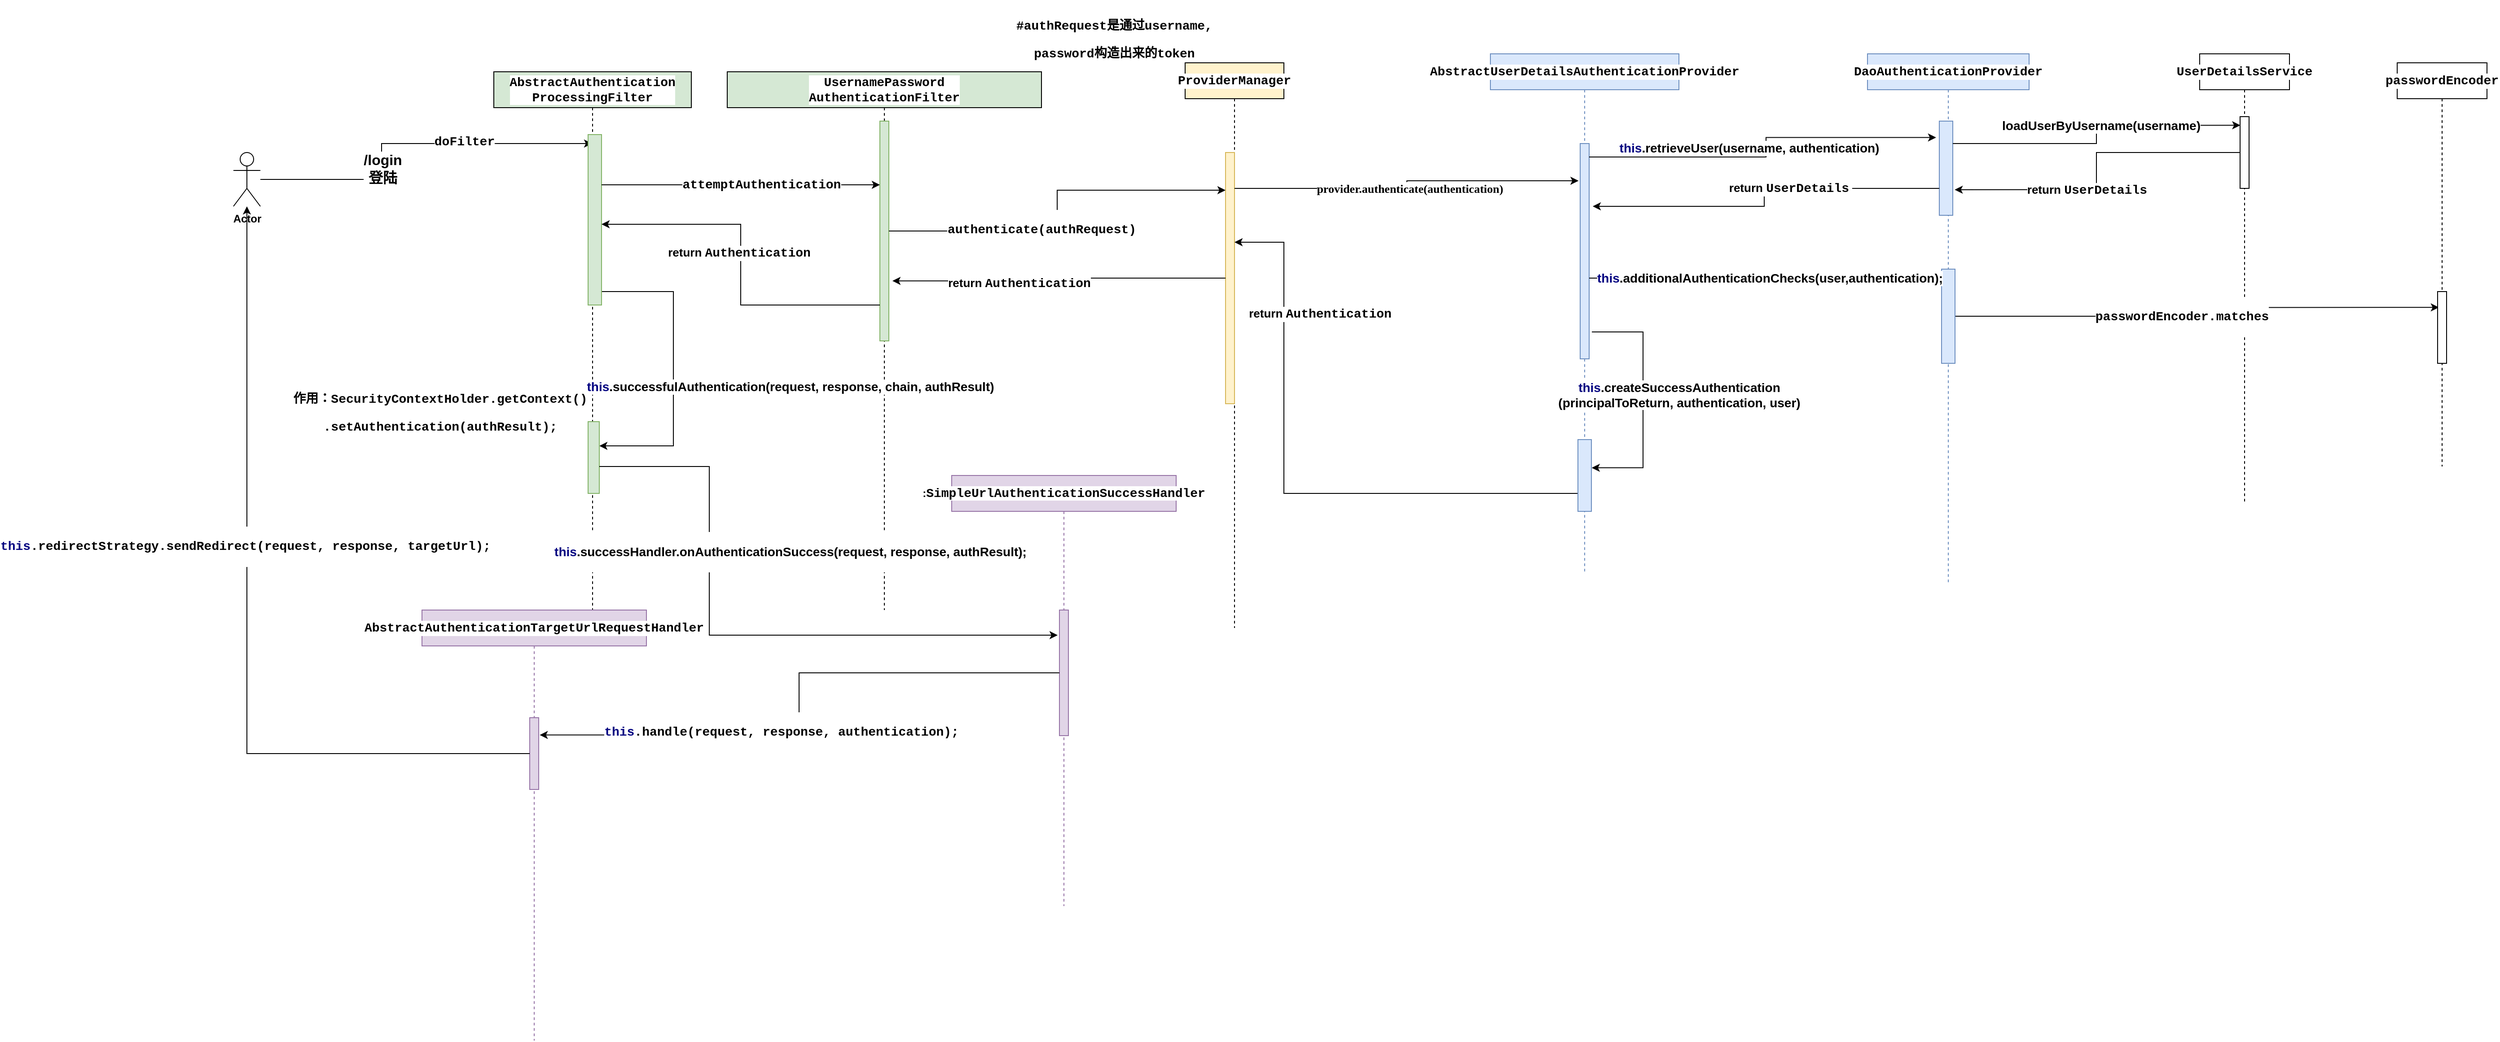 <mxfile version="13.4.4" type="github">
  <diagram id="7Lpw1YlAb3dBw3zPXyh0" name="第 1 页">
    <mxGraphModel dx="3231" dy="1089" grid="1" gridSize="10" guides="1" tooltips="1" connect="1" arrows="1" fold="1" page="1" pageScale="1" pageWidth="1200" pageHeight="3000" math="0" shadow="0">
      <root>
        <mxCell id="0" />
        <mxCell id="1" parent="0" />
        <mxCell id="OS2gDUffejOHj6z3nu3k-1" style="edgeStyle=orthogonalEdgeStyle;rounded=0;orthogonalLoop=1;jettySize=auto;html=1;fontStyle=1" parent="1" source="OS2gDUffejOHj6z3nu3k-4" target="OS2gDUffejOHj6z3nu3k-7" edge="1">
          <mxGeometry relative="1" as="geometry">
            <Array as="points">
              <mxPoint x="225" y="200" />
              <mxPoint x="225" y="160" />
            </Array>
          </mxGeometry>
        </mxCell>
        <mxCell id="OS2gDUffejOHj6z3nu3k-2" value="&lt;font style=&quot;font-size: 16px&quot;&gt;/login&lt;br&gt;登陆&lt;/font&gt;" style="edgeLabel;html=1;align=center;verticalAlign=middle;resizable=0;points=[];fontStyle=1" parent="OS2gDUffejOHj6z3nu3k-1" vertex="1" connectable="0">
          <mxGeometry x="-0.204" y="-1" relative="1" as="geometry">
            <mxPoint y="16" as="offset" />
          </mxGeometry>
        </mxCell>
        <mxCell id="OS2gDUffejOHj6z3nu3k-3" value="&lt;pre style=&quot;font-family: &amp;quot;courier new&amp;quot; ; font-size: 10.5pt&quot;&gt;doFilter&lt;/pre&gt;" style="edgeLabel;html=1;align=center;verticalAlign=middle;resizable=0;points=[];fontStyle=1" parent="OS2gDUffejOHj6z3nu3k-1" vertex="1" connectable="0">
          <mxGeometry x="0.304" y="2" relative="1" as="geometry">
            <mxPoint as="offset" />
          </mxGeometry>
        </mxCell>
        <mxCell id="OS2gDUffejOHj6z3nu3k-4" value="Actor" style="shape=umlActor;verticalLabelPosition=bottom;verticalAlign=top;html=1;fontStyle=1" parent="1" vertex="1">
          <mxGeometry x="60" y="170" width="30" height="60" as="geometry" />
        </mxCell>
        <mxCell id="OS2gDUffejOHj6z3nu3k-5" value="&lt;p style=&quot;background-color: rgb(255 , 255 , 255) ; font-family: &amp;quot;courier new&amp;quot; ; font-size: 10.5pt ; line-height: 120%&quot;&gt;UsernamePassword&lt;br&gt;AuthenticationFilter&lt;/p&gt;" style="shape=umlLifeline;perimeter=lifelinePerimeter;whiteSpace=wrap;html=1;container=1;collapsible=0;recursiveResize=0;outlineConnect=0;align=center;fillColor=#d5e8d4;fontStyle=1" parent="1" vertex="1">
          <mxGeometry x="610" y="80" width="350" height="600" as="geometry" />
        </mxCell>
        <mxCell id="OS2gDUffejOHj6z3nu3k-6" value="" style="html=1;points=[];perimeter=orthogonalPerimeter;fontStyle=1;fillColor=#d5e8d4;strokeColor=#82b366;" parent="OS2gDUffejOHj6z3nu3k-5" vertex="1">
          <mxGeometry x="170" y="55" width="10" height="245" as="geometry" />
        </mxCell>
        <mxCell id="OS2gDUffejOHj6z3nu3k-7" value="&lt;p style=&quot;background-color: rgb(255 , 255 , 255) ; font-family: &amp;quot;courier new&amp;quot; ; font-size: 10.5pt&quot;&gt;AbstractAuthentication&lt;br&gt;ProcessingFilter&lt;/p&gt;" style="shape=umlLifeline;perimeter=lifelinePerimeter;whiteSpace=wrap;html=1;container=1;collapsible=0;recursiveResize=0;outlineConnect=0;fontStyle=1;fillColor=#d5e8d4;" parent="1" vertex="1">
          <mxGeometry x="350" y="80" width="220" height="600" as="geometry" />
        </mxCell>
        <mxCell id="oUXZHV2tn5eLnFRcVEzb-9" style="edgeStyle=orthogonalEdgeStyle;rounded=0;orthogonalLoop=1;jettySize=auto;html=1;entryX=1;entryY=0.338;entryDx=0;entryDy=0;entryPerimeter=0;fontStyle=1" parent="OS2gDUffejOHj6z3nu3k-7" source="OS2gDUffejOHj6z3nu3k-8" target="oUXZHV2tn5eLnFRcVEzb-7" edge="1">
          <mxGeometry relative="1" as="geometry">
            <Array as="points">
              <mxPoint x="200" y="245" />
              <mxPoint x="200" y="417" />
            </Array>
          </mxGeometry>
        </mxCell>
        <mxCell id="oUXZHV2tn5eLnFRcVEzb-10" value="&lt;div style=&quot;font-size: 10.5pt&quot;&gt;&lt;div style=&quot;font-size: 10.5pt&quot;&gt;&lt;font&gt;&lt;span style=&quot;color: rgb(0, 0, 128);&quot;&gt;this&lt;/span&gt;.successfulAuthentication(request, response, chain, authResult)&lt;/font&gt;&lt;/div&gt;&lt;/div&gt;" style="edgeLabel;html=1;align=center;verticalAlign=middle;resizable=0;points=[];fontFamily=Helvetica;fontStyle=1" parent="oUXZHV2tn5eLnFRcVEzb-9" vertex="1" connectable="0">
          <mxGeometry x="0.113" y="3" relative="1" as="geometry">
            <mxPoint x="127" as="offset" />
          </mxGeometry>
        </mxCell>
        <mxCell id="OS2gDUffejOHj6z3nu3k-8" value="" style="html=1;points=[];perimeter=orthogonalPerimeter;fontStyle=1;fillColor=#d5e8d4;strokeColor=#82b366;" parent="OS2gDUffejOHj6z3nu3k-7" vertex="1">
          <mxGeometry x="105" y="70" width="15" height="190" as="geometry" />
        </mxCell>
        <mxCell id="oUXZHV2tn5eLnFRcVEzb-7" value="" style="html=1;points=[];perimeter=orthogonalPerimeter;fontStyle=1;fillColor=#d5e8d4;strokeColor=#82b366;" parent="OS2gDUffejOHj6z3nu3k-7" vertex="1">
          <mxGeometry x="105" y="390" width="12.5" height="80" as="geometry" />
        </mxCell>
        <mxCell id="OS2gDUffejOHj6z3nu3k-9" style="edgeStyle=orthogonalEdgeStyle;rounded=0;orthogonalLoop=1;jettySize=auto;html=1;fontStyle=1" parent="1" source="OS2gDUffejOHj6z3nu3k-8" edge="1">
          <mxGeometry relative="1" as="geometry">
            <mxPoint x="780" y="206" as="targetPoint" />
            <Array as="points">
              <mxPoint x="600" y="206" />
              <mxPoint x="600" y="206" />
            </Array>
          </mxGeometry>
        </mxCell>
        <mxCell id="OS2gDUffejOHj6z3nu3k-10" value="&lt;pre style=&quot;font-family: &amp;quot;courier new&amp;quot; ; font-size: 10.5pt&quot;&gt;attemptAuthentication&lt;/pre&gt;" style="edgeLabel;html=1;align=center;verticalAlign=middle;resizable=0;points=[];fontStyle=1" parent="OS2gDUffejOHj6z3nu3k-9" vertex="1" connectable="0">
          <mxGeometry x="0.144" relative="1" as="geometry">
            <mxPoint as="offset" />
          </mxGeometry>
        </mxCell>
        <mxCell id="OS2gDUffejOHj6z3nu3k-11" value="&lt;pre style=&quot;background-color: rgb(255 , 255 , 255) ; font-family: &amp;quot;courier new&amp;quot; ; font-size: 10.5pt&quot;&gt;ProviderManager&lt;/pre&gt;" style="shape=umlLifeline;perimeter=lifelinePerimeter;whiteSpace=wrap;html=1;container=1;collapsible=0;recursiveResize=0;outlineConnect=0;fillColor=#fff2cc;fontStyle=1" parent="1" vertex="1">
          <mxGeometry x="1120" y="70" width="110" height="630" as="geometry" />
        </mxCell>
        <mxCell id="OS2gDUffejOHj6z3nu3k-12" value="" style="html=1;points=[];perimeter=orthogonalPerimeter;fontStyle=1;fillColor=#fff2cc;strokeColor=#d6b656;" parent="OS2gDUffejOHj6z3nu3k-11" vertex="1">
          <mxGeometry x="45" y="100" width="10" height="280" as="geometry" />
        </mxCell>
        <mxCell id="OS2gDUffejOHj6z3nu3k-13" style="edgeStyle=orthogonalEdgeStyle;rounded=0;orthogonalLoop=1;jettySize=auto;html=1;entryX=0;entryY=0.15;entryDx=0;entryDy=0;entryPerimeter=0;fontStyle=1" parent="1" source="OS2gDUffejOHj6z3nu3k-6" target="OS2gDUffejOHj6z3nu3k-12" edge="1">
          <mxGeometry relative="1" as="geometry" />
        </mxCell>
        <mxCell id="OS2gDUffejOHj6z3nu3k-14" value="&lt;pre style=&quot;font-family: &amp;quot;courier new&amp;quot; ; font-size: 10.5pt&quot;&gt;authenticate(authRequest)&lt;/pre&gt;" style="edgeLabel;html=1;align=center;verticalAlign=middle;resizable=0;points=[];fontStyle=1" parent="OS2gDUffejOHj6z3nu3k-13" vertex="1" connectable="0">
          <mxGeometry x="-0.195" y="2" relative="1" as="geometry">
            <mxPoint as="offset" />
          </mxGeometry>
        </mxCell>
        <mxCell id="OS2gDUffejOHj6z3nu3k-15" value="&lt;pre style=&quot;background-color: rgb(255 , 255 , 255) ; font-family: &amp;quot;courier new&amp;quot; ; font-size: 10.5pt&quot;&gt;&lt;pre style=&quot;font-family: &amp;quot;courier new&amp;quot; ; font-size: 10.5pt&quot;&gt;AbstractUserDetailsAuthenticationProvider&lt;/pre&gt;&lt;/pre&gt;" style="shape=umlLifeline;perimeter=lifelinePerimeter;whiteSpace=wrap;html=1;container=1;collapsible=0;recursiveResize=0;outlineConnect=0;fillColor=#dae8fc;strokeColor=#6c8ebf;fontStyle=1" parent="1" vertex="1">
          <mxGeometry x="1460" y="60" width="210" height="580" as="geometry" />
        </mxCell>
        <mxCell id="OS2gDUffejOHj6z3nu3k-16" value="" style="html=1;points=[];perimeter=orthogonalPerimeter;fontStyle=1;fillColor=#dae8fc;strokeColor=#6c8ebf;" parent="OS2gDUffejOHj6z3nu3k-15" vertex="1">
          <mxGeometry x="100" y="100" width="10" height="240" as="geometry" />
        </mxCell>
        <mxCell id="OS2gDUffejOHj6z3nu3k-17" value="&lt;pre style=&quot;color: rgb(0, 0, 0); font-style: normal; letter-spacing: normal; text-align: center; text-indent: 0px; text-transform: none; word-spacing: 0px; font-family: &amp;quot;courier new&amp;quot;; font-size: 10.5pt;&quot;&gt;#authRequest是通过username,&lt;/pre&gt;&lt;pre style=&quot;color: rgb(0, 0, 0); font-style: normal; letter-spacing: normal; text-align: center; text-indent: 0px; text-transform: none; word-spacing: 0px; font-family: &amp;quot;courier new&amp;quot;; font-size: 10.5pt;&quot;&gt;password构造出来的token&lt;/pre&gt;" style="text;whiteSpace=wrap;html=1;fontStyle=1" parent="1" vertex="1">
          <mxGeometry x="930" width="420" height="60" as="geometry" />
        </mxCell>
        <mxCell id="OS2gDUffejOHj6z3nu3k-18" style="edgeStyle=orthogonalEdgeStyle;rounded=0;orthogonalLoop=1;jettySize=auto;html=1;entryX=-0.182;entryY=0.173;entryDx=0;entryDy=0;entryPerimeter=0;fontStyle=1" parent="1" source="OS2gDUffejOHj6z3nu3k-12" target="OS2gDUffejOHj6z3nu3k-16" edge="1">
          <mxGeometry relative="1" as="geometry">
            <Array as="points">
              <mxPoint x="1367" y="210" />
              <mxPoint x="1367" y="201" />
            </Array>
          </mxGeometry>
        </mxCell>
        <mxCell id="OS2gDUffejOHj6z3nu3k-19" value="&lt;div style=&quot;font-size: 13px&quot;&gt;&lt;br&gt;&lt;/div&gt;" style="edgeLabel;html=1;align=center;verticalAlign=middle;resizable=0;points=[];fontSize=13;fontFamily=Verdana;fontStyle=1" parent="OS2gDUffejOHj6z3nu3k-18" vertex="1" connectable="0">
          <mxGeometry x="-0.131" y="8" relative="1" as="geometry">
            <mxPoint x="30.53" y="-16.06" as="offset" />
          </mxGeometry>
        </mxCell>
        <mxCell id="OS2gDUffejOHj6z3nu3k-20" value="&lt;span style=&quot;font-family: &amp;quot;verdana&amp;quot;&quot;&gt;provider.authenticate(authentication)&lt;/span&gt;" style="edgeLabel;html=1;align=center;verticalAlign=middle;resizable=0;points=[];fontSize=13;fontFamily=Helvetica;fontStyle=1" parent="OS2gDUffejOHj6z3nu3k-18" vertex="1" connectable="0">
          <mxGeometry x="-0.206" y="-4" relative="1" as="geometry">
            <mxPoint x="39.71" y="-4.06" as="offset" />
          </mxGeometry>
        </mxCell>
        <mxCell id="OS2gDUffejOHj6z3nu3k-21" value="&lt;pre style=&quot;background-color: rgb(255 , 255 , 255) ; font-family: &amp;quot;courier new&amp;quot; ; font-size: 10.5pt&quot;&gt;DaoAuthenticationProvider&lt;/pre&gt;" style="shape=umlLifeline;perimeter=lifelinePerimeter;whiteSpace=wrap;html=1;container=1;collapsible=0;recursiveResize=0;outlineConnect=0;fontFamily=Verdana;fontSize=13;fillColor=#dae8fc;strokeColor=#6c8ebf;fontStyle=1" parent="1" vertex="1">
          <mxGeometry x="1880" y="60" width="180" height="590" as="geometry" />
        </mxCell>
        <mxCell id="OS2gDUffejOHj6z3nu3k-22" value="" style="html=1;points=[];perimeter=orthogonalPerimeter;fontFamily=Verdana;fontSize=13;fontStyle=1;fillColor=#dae8fc;strokeColor=#6c8ebf;" parent="OS2gDUffejOHj6z3nu3k-21" vertex="1">
          <mxGeometry x="80" y="75" width="15" height="105" as="geometry" />
        </mxCell>
        <mxCell id="OS2gDUffejOHj6z3nu3k-23" value="&lt;pre style=&quot;background-color: rgb(255 , 255 , 255) ; font-family: &amp;quot;courier new&amp;quot; ; font-size: 10.5pt&quot;&gt;UserDetailsService&lt;/pre&gt;" style="shape=umlLifeline;perimeter=lifelinePerimeter;whiteSpace=wrap;html=1;container=1;collapsible=0;recursiveResize=0;outlineConnect=0;fontFamily=Helvetica;fontSize=13;fontStyle=1" parent="1" vertex="1">
          <mxGeometry x="2250" y="60" width="100" height="500" as="geometry" />
        </mxCell>
        <mxCell id="OS2gDUffejOHj6z3nu3k-24" value="" style="html=1;points=[];perimeter=orthogonalPerimeter;fontFamily=Helvetica;fontSize=13;fontStyle=1" parent="OS2gDUffejOHj6z3nu3k-23" vertex="1">
          <mxGeometry x="45" y="70" width="10" height="80" as="geometry" />
        </mxCell>
        <mxCell id="OS2gDUffejOHj6z3nu3k-25" style="edgeStyle=orthogonalEdgeStyle;rounded=0;orthogonalLoop=1;jettySize=auto;html=1;entryX=-0.239;entryY=0.174;entryDx=0;entryDy=0;entryPerimeter=0;fontFamily=Helvetica;fontSize=13;fontStyle=1" parent="1" source="OS2gDUffejOHj6z3nu3k-16" target="OS2gDUffejOHj6z3nu3k-22" edge="1">
          <mxGeometry relative="1" as="geometry">
            <Array as="points">
              <mxPoint x="1767" y="175" />
              <mxPoint x="1767" y="153" />
            </Array>
          </mxGeometry>
        </mxCell>
        <mxCell id="OS2gDUffejOHj6z3nu3k-26" value="&lt;span style=&quot;font-size: 14px; color: rgb(0, 0, 128);&quot;&gt;this&lt;/span&gt;&lt;span style=&quot;font-size: 14px&quot;&gt;.retrieveUser(username, authentication)&lt;/span&gt;" style="edgeLabel;html=1;align=center;verticalAlign=middle;resizable=0;points=[];fontSize=13;fontFamily=Helvetica;fontStyle=1" parent="OS2gDUffejOHj6z3nu3k-25" vertex="1" connectable="0">
          <mxGeometry x="-0.132" y="10" relative="1" as="geometry">
            <mxPoint x="1" as="offset" />
          </mxGeometry>
        </mxCell>
        <mxCell id="OS2gDUffejOHj6z3nu3k-27" style="edgeStyle=orthogonalEdgeStyle;rounded=0;orthogonalLoop=1;jettySize=auto;html=1;entryX=0.024;entryY=0.121;entryDx=0;entryDy=0;entryPerimeter=0;fontFamily=Helvetica;fontSize=13;fontStyle=1" parent="1" source="OS2gDUffejOHj6z3nu3k-22" target="OS2gDUffejOHj6z3nu3k-24" edge="1">
          <mxGeometry relative="1" as="geometry">
            <Array as="points">
              <mxPoint x="2135" y="160" />
              <mxPoint x="2135" y="140" />
            </Array>
          </mxGeometry>
        </mxCell>
        <mxCell id="OS2gDUffejOHj6z3nu3k-28" value="&lt;div style=&quot;font-size: 10.5pt;&quot;&gt;loadUserByUsername(username)&lt;/div&gt;" style="edgeLabel;html=1;align=center;verticalAlign=middle;resizable=0;points=[];fontSize=13;fontFamily=Helvetica;fontStyle=1" parent="OS2gDUffejOHj6z3nu3k-27" vertex="1" connectable="0">
          <mxGeometry x="0.088" y="3" relative="1" as="geometry">
            <mxPoint y="2.94" as="offset" />
          </mxGeometry>
        </mxCell>
        <mxCell id="OS2gDUffejOHj6z3nu3k-29" style="edgeStyle=orthogonalEdgeStyle;rounded=0;orthogonalLoop=1;jettySize=auto;html=1;entryX=1.141;entryY=0.728;entryDx=0;entryDy=0;entryPerimeter=0;fontFamily=Helvetica;fontSize=13;fontStyle=1" parent="1" source="OS2gDUffejOHj6z3nu3k-24" target="OS2gDUffejOHj6z3nu3k-22" edge="1">
          <mxGeometry relative="1" as="geometry" />
        </mxCell>
        <mxCell id="OS2gDUffejOHj6z3nu3k-30" value="return&amp;nbsp;&lt;span style=&quot;font-family: &amp;quot;courier new&amp;quot; ; font-size: 10.5pt&quot;&gt;UserDetails&lt;/span&gt;&amp;nbsp;" style="edgeLabel;html=1;align=center;verticalAlign=middle;resizable=0;points=[];fontSize=13;fontFamily=Helvetica;fontStyle=1" parent="OS2gDUffejOHj6z3nu3k-29" vertex="1" connectable="0">
          <mxGeometry x="0.167" relative="1" as="geometry">
            <mxPoint x="-1" as="offset" />
          </mxGeometry>
        </mxCell>
        <mxCell id="OS2gDUffejOHj6z3nu3k-31" style="edgeStyle=orthogonalEdgeStyle;rounded=0;orthogonalLoop=1;jettySize=auto;html=1;fontFamily=Helvetica;fontSize=13;fontStyle=1" parent="1" source="OS2gDUffejOHj6z3nu3k-22" edge="1">
          <mxGeometry relative="1" as="geometry">
            <mxPoint x="1574" y="230" as="targetPoint" />
            <Array as="points">
              <mxPoint x="1765" y="210" />
              <mxPoint x="1765" y="230" />
            </Array>
          </mxGeometry>
        </mxCell>
        <mxCell id="OS2gDUffejOHj6z3nu3k-32" value="return&amp;nbsp;&lt;span style=&quot;font-family: &amp;quot;courier new&amp;quot; ; font-size: 10.5pt&quot;&gt;UserDetails&lt;/span&gt;&amp;nbsp;" style="edgeLabel;html=1;align=center;verticalAlign=middle;resizable=0;points=[];fontSize=13;fontFamily=Helvetica;fontStyle=1" parent="OS2gDUffejOHj6z3nu3k-31" vertex="1" connectable="0">
          <mxGeometry x="-0.183" relative="1" as="geometry">
            <mxPoint as="offset" />
          </mxGeometry>
        </mxCell>
        <mxCell id="OS2gDUffejOHj6z3nu3k-33" style="edgeStyle=orthogonalEdgeStyle;rounded=0;orthogonalLoop=1;jettySize=auto;html=1;entryX=0.141;entryY=0.221;entryDx=0;entryDy=0;entryPerimeter=0;fontFamily=Helvetica;fontSize=13;fontStyle=1" parent="1" source="OS2gDUffejOHj6z3nu3k-36" target="OS2gDUffejOHj6z3nu3k-40" edge="1">
          <mxGeometry relative="1" as="geometry" />
        </mxCell>
        <mxCell id="OS2gDUffejOHj6z3nu3k-34" value="&lt;pre style=&quot;font-family: &amp;quot;courier new&amp;quot; ; font-size: 10.5pt&quot;&gt;passwordEncoder.matches&lt;/pre&gt;" style="edgeLabel;html=1;align=center;verticalAlign=middle;resizable=0;points=[];fontSize=13;fontFamily=Helvetica;fontStyle=1" parent="OS2gDUffejOHj6z3nu3k-33" vertex="1" connectable="0">
          <mxGeometry x="-0.224" y="2" relative="1" as="geometry">
            <mxPoint x="39.56" y="1.97" as="offset" />
          </mxGeometry>
        </mxCell>
        <mxCell id="OS2gDUffejOHj6z3nu3k-36" value="" style="html=1;points=[];perimeter=orthogonalPerimeter;fontFamily=Verdana;fontSize=13;fontStyle=1;fillColor=#dae8fc;strokeColor=#6c8ebf;" parent="1" vertex="1">
          <mxGeometry x="1962.5" y="300" width="15" height="105" as="geometry" />
        </mxCell>
        <mxCell id="OS2gDUffejOHj6z3nu3k-37" style="edgeStyle=orthogonalEdgeStyle;rounded=0;orthogonalLoop=1;jettySize=auto;html=1;fontFamily=Helvetica;fontSize=13;fontStyle=1" parent="1" source="OS2gDUffejOHj6z3nu3k-16" target="OS2gDUffejOHj6z3nu3k-36" edge="1">
          <mxGeometry relative="1" as="geometry">
            <mxPoint x="1920" y="360" as="targetPoint" />
            <Array as="points">
              <mxPoint x="1650" y="310" />
              <mxPoint x="1650" y="310" />
            </Array>
          </mxGeometry>
        </mxCell>
        <mxCell id="OS2gDUffejOHj6z3nu3k-38" value="&lt;div style=&quot;font-size: 10.5pt;&quot;&gt;&lt;span style=&quot;color: rgb(0, 0, 128);&quot;&gt;this&lt;/span&gt;.additionalAuthenticationChecks(user,authentication);&lt;br&gt;&lt;/div&gt;" style="edgeLabel;html=1;align=center;verticalAlign=middle;resizable=0;points=[];fontSize=13;fontFamily=Helvetica;fontStyle=1" parent="OS2gDUffejOHj6z3nu3k-37" vertex="1" connectable="0">
          <mxGeometry x="-0.074" relative="1" as="geometry">
            <mxPoint x="18.82" as="offset" />
          </mxGeometry>
        </mxCell>
        <mxCell id="OS2gDUffejOHj6z3nu3k-39" value="&lt;pre style=&quot;background-color: rgb(255 , 255 , 255) ; font-family: &amp;quot;courier new&amp;quot; ; font-size: 10.5pt&quot;&gt;passwordEncoder&lt;/pre&gt;" style="shape=umlLifeline;perimeter=lifelinePerimeter;whiteSpace=wrap;html=1;container=1;collapsible=0;recursiveResize=0;outlineConnect=0;fontFamily=Helvetica;fontSize=13;fontStyle=1" parent="1" vertex="1">
          <mxGeometry x="2470" y="70" width="100" height="450" as="geometry" />
        </mxCell>
        <mxCell id="OS2gDUffejOHj6z3nu3k-40" value="" style="html=1;points=[];perimeter=orthogonalPerimeter;fontFamily=Helvetica;fontSize=13;fontStyle=1" parent="OS2gDUffejOHj6z3nu3k-39" vertex="1">
          <mxGeometry x="45" y="255" width="10" height="80" as="geometry" />
        </mxCell>
        <mxCell id="OS2gDUffejOHj6z3nu3k-41" style="edgeStyle=orthogonalEdgeStyle;rounded=0;orthogonalLoop=1;jettySize=auto;html=1;fontFamily=Helvetica;fontSize=13;fontStyle=1" parent="1" edge="1">
          <mxGeometry relative="1" as="geometry">
            <mxPoint x="1557.5" y="549.999" as="sourcePoint" />
            <mxPoint x="1175.0" y="269.999" as="targetPoint" />
            <Array as="points">
              <mxPoint x="1230" y="549.94" />
              <mxPoint x="1230" y="269.94" />
            </Array>
          </mxGeometry>
        </mxCell>
        <mxCell id="OS2gDUffejOHj6z3nu3k-42" value="return&amp;nbsp;&lt;span style=&quot;font-family: &amp;quot;courier new&amp;quot; ; font-size: 10.5pt&quot;&gt;Authentication&lt;/span&gt;" style="edgeLabel;html=1;align=center;verticalAlign=middle;resizable=0;points=[];fontSize=13;fontFamily=Helvetica;fontStyle=1" parent="OS2gDUffejOHj6z3nu3k-41" vertex="1" connectable="0">
          <mxGeometry x="-0.011" y="-96" relative="1" as="geometry">
            <mxPoint x="-55.94" y="-200.56" as="offset" />
          </mxGeometry>
        </mxCell>
        <mxCell id="OS2gDUffejOHj6z3nu3k-43" value="" style="html=1;points=[];perimeter=orthogonalPerimeter;fontFamily=Verdana;fontSize=13;fontStyle=1;fillColor=#dae8fc;strokeColor=#6c8ebf;" parent="1" vertex="1">
          <mxGeometry x="1557.5" y="490" width="15" height="80" as="geometry" />
        </mxCell>
        <mxCell id="OS2gDUffejOHj6z3nu3k-44" style="edgeStyle=orthogonalEdgeStyle;rounded=0;orthogonalLoop=1;jettySize=auto;html=1;entryX=1.025;entryY=0.393;entryDx=0;entryDy=0;entryPerimeter=0;fontFamily=Helvetica;fontSize=13;fontStyle=1" parent="1" target="OS2gDUffejOHj6z3nu3k-43" edge="1">
          <mxGeometry relative="1" as="geometry">
            <mxPoint x="1573" y="370" as="sourcePoint" />
            <Array as="points">
              <mxPoint x="1630" y="370" />
              <mxPoint x="1630" y="521" />
            </Array>
          </mxGeometry>
        </mxCell>
        <mxCell id="OS2gDUffejOHj6z3nu3k-45" value="&lt;div style=&quot;font-size: 10.5pt&quot;&gt;&lt;span style=&quot;color: rgb(0, 0, 128);&quot;&gt;this&lt;/span&gt;.createSuccessAuthentication&lt;/div&gt;&lt;div style=&quot;font-size: 10.5pt&quot;&gt;(principalToReturn, authentication, user)&lt;/div&gt;" style="edgeLabel;html=1;align=center;verticalAlign=middle;resizable=0;points=[];fontSize=13;fontFamily=Helvetica;fontStyle=1" parent="OS2gDUffejOHj6z3nu3k-44" vertex="1" connectable="0">
          <mxGeometry x="-0.13" y="2" relative="1" as="geometry">
            <mxPoint x="38.06" y="11.59" as="offset" />
          </mxGeometry>
        </mxCell>
        <mxCell id="oUXZHV2tn5eLnFRcVEzb-2" style="edgeStyle=orthogonalEdgeStyle;rounded=0;orthogonalLoop=1;jettySize=auto;html=1;entryX=1.4;entryY=0.727;entryDx=0;entryDy=0;entryPerimeter=0;fontStyle=1" parent="1" source="OS2gDUffejOHj6z3nu3k-12" target="OS2gDUffejOHj6z3nu3k-6" edge="1">
          <mxGeometry relative="1" as="geometry" />
        </mxCell>
        <mxCell id="oUXZHV2tn5eLnFRcVEzb-3" value="&lt;span style=&quot;font-size: 13px&quot;&gt;return&amp;nbsp;&lt;/span&gt;&lt;span style=&quot;font-family: &amp;quot;courier new&amp;quot; ; font-size: 10.5pt&quot;&gt;Authentication&lt;/span&gt;" style="edgeLabel;html=1;align=center;verticalAlign=middle;resizable=0;points=[];fontStyle=1" parent="oUXZHV2tn5eLnFRcVEzb-2" vertex="1" connectable="0">
          <mxGeometry x="0.246" y="3" relative="1" as="geometry">
            <mxPoint as="offset" />
          </mxGeometry>
        </mxCell>
        <mxCell id="oUXZHV2tn5eLnFRcVEzb-4" style="edgeStyle=orthogonalEdgeStyle;rounded=0;orthogonalLoop=1;jettySize=auto;html=1;fontStyle=1" parent="1" source="OS2gDUffejOHj6z3nu3k-6" target="OS2gDUffejOHj6z3nu3k-8" edge="1">
          <mxGeometry relative="1" as="geometry">
            <Array as="points">
              <mxPoint x="625" y="340" />
              <mxPoint x="625" y="250" />
            </Array>
          </mxGeometry>
        </mxCell>
        <mxCell id="oUXZHV2tn5eLnFRcVEzb-5" value="&lt;span style=&quot;font-size: 13px&quot;&gt;return&amp;nbsp;&lt;/span&gt;&lt;span style=&quot;font-family: &amp;quot;courier new&amp;quot; ; font-size: 10.5pt&quot;&gt;Authentication&lt;/span&gt;" style="edgeLabel;html=1;align=center;verticalAlign=middle;resizable=0;points=[];fontStyle=1" parent="oUXZHV2tn5eLnFRcVEzb-4" vertex="1" connectable="0">
          <mxGeometry x="0.066" y="2" relative="1" as="geometry">
            <mxPoint as="offset" />
          </mxGeometry>
        </mxCell>
        <mxCell id="2" value="&lt;pre style=&quot;background-color: rgb(255 , 255 , 255) ; font-family: &amp;quot;courier new&amp;quot; ; font-size: 10.5pt&quot;&gt;作用：SecurityContextHolder.getContext()&lt;/pre&gt;&lt;pre style=&quot;background-color: rgb(255 , 255 , 255) ; font-family: &amp;quot;courier new&amp;quot; ; font-size: 10.5pt&quot;&gt;.setAuthentication(authResult);&lt;/pre&gt;" style="text;html=1;align=center;verticalAlign=middle;resizable=0;points=[];autosize=1;fontFamily=Helvetica;fontStyle=1" parent="1" vertex="1">
          <mxGeometry x="120" y="420" width="340" height="80" as="geometry" />
        </mxCell>
        <mxCell id="oUXZHV2tn5eLnFRcVEzb-18" value=":&lt;span style=&quot;background-color: rgb(255 , 255 , 255) ; font-family: &amp;quot;courier new&amp;quot; ; font-size: 10.5pt&quot;&gt;SimpleUrlAuthenticationSuccessHandler&lt;/span&gt;" style="shape=umlLifeline;perimeter=lifelinePerimeter;whiteSpace=wrap;html=1;container=1;collapsible=0;recursiveResize=0;outlineConnect=0;fontFamily=Helvetica;fontStyle=1;fillColor=#e1d5e7;strokeColor=#9673a6;" parent="1" vertex="1">
          <mxGeometry x="860" y="530" width="250" height="480" as="geometry" />
        </mxCell>
        <mxCell id="oUXZHV2tn5eLnFRcVEzb-19" value="" style="html=1;points=[];perimeter=orthogonalPerimeter;fontFamily=Helvetica;fontStyle=1;fillColor=#e1d5e7;strokeColor=#9673a6;" parent="oUXZHV2tn5eLnFRcVEzb-18" vertex="1">
          <mxGeometry x="120" y="150" width="10" height="140" as="geometry" />
        </mxCell>
        <mxCell id="oUXZHV2tn5eLnFRcVEzb-20" style="edgeStyle=orthogonalEdgeStyle;rounded=0;orthogonalLoop=1;jettySize=auto;html=1;fontFamily=Helvetica;fontStyle=1" parent="1" source="oUXZHV2tn5eLnFRcVEzb-7" edge="1">
          <mxGeometry relative="1" as="geometry">
            <mxPoint x="978" y="708" as="targetPoint" />
            <Array as="points">
              <mxPoint x="590" y="520" />
              <mxPoint x="590" y="708" />
            </Array>
          </mxGeometry>
        </mxCell>
        <mxCell id="oUXZHV2tn5eLnFRcVEzb-21" value="&lt;pre style=&quot;font-size: 10.5pt&quot;&gt;&lt;font face=&quot;Helvetica&quot;&gt;&lt;span style=&quot;color: rgb(0, 0, 128);&quot;&gt;this&lt;/span&gt;.successHandler.onAuthenticationSuccess(request, response, authResult);&lt;/font&gt;&lt;/pre&gt;" style="edgeLabel;html=1;align=center;verticalAlign=middle;resizable=0;points=[];fontFamily=Helvetica;fontStyle=1" parent="oUXZHV2tn5eLnFRcVEzb-20" vertex="1" connectable="0">
          <mxGeometry x="-0.169" y="-4" relative="1" as="geometry">
            <mxPoint x="93.94" y="-72.74" as="offset" />
          </mxGeometry>
        </mxCell>
        <mxCell id="oUXZHV2tn5eLnFRcVEzb-22" value="&lt;pre style=&quot;background-color: rgb(255 , 255 , 255) ; font-family: &amp;quot;courier new&amp;quot; ; font-size: 10.5pt&quot;&gt;AbstractAuthenticationTargetUrlRequestHandler&lt;/pre&gt;" style="shape=umlLifeline;perimeter=lifelinePerimeter;whiteSpace=wrap;html=1;container=1;collapsible=0;recursiveResize=0;outlineConnect=0;fontFamily=Helvetica;fontStyle=1;fillColor=#e1d5e7;strokeColor=#9673a6;" parent="1" vertex="1">
          <mxGeometry x="270" y="680" width="250" height="480" as="geometry" />
        </mxCell>
        <mxCell id="oUXZHV2tn5eLnFRcVEzb-23" value="" style="html=1;points=[];perimeter=orthogonalPerimeter;fontFamily=Helvetica;fontStyle=1;fillColor=#e1d5e7;strokeColor=#9673a6;" parent="oUXZHV2tn5eLnFRcVEzb-22" vertex="1">
          <mxGeometry x="120" y="120" width="10" height="80" as="geometry" />
        </mxCell>
        <mxCell id="oUXZHV2tn5eLnFRcVEzb-25" style="edgeStyle=orthogonalEdgeStyle;rounded=0;orthogonalLoop=1;jettySize=auto;html=1;entryX=1.112;entryY=0.241;entryDx=0;entryDy=0;entryPerimeter=0;fontFamily=Helvetica;fontStyle=1" parent="1" source="oUXZHV2tn5eLnFRcVEzb-19" target="oUXZHV2tn5eLnFRcVEzb-23" edge="1">
          <mxGeometry relative="1" as="geometry" />
        </mxCell>
        <mxCell id="oUXZHV2tn5eLnFRcVEzb-28" value="&lt;pre style=&quot;font-family: &amp;quot;courier new&amp;quot; ; font-size: 10.5pt&quot;&gt;&lt;span style=&quot;color: rgb(0, 0, 128);&quot;&gt;this&lt;/span&gt;.handle(request, response, authentication);&lt;br&gt;&lt;/pre&gt;" style="edgeLabel;html=1;align=center;verticalAlign=middle;resizable=0;points=[];fontFamily=Helvetica;fontStyle=1" parent="oUXZHV2tn5eLnFRcVEzb-25" vertex="1" connectable="0">
          <mxGeometry x="0.175" y="-4" relative="1" as="geometry">
            <mxPoint x="1" as="offset" />
          </mxGeometry>
        </mxCell>
        <mxCell id="oUXZHV2tn5eLnFRcVEzb-26" style="edgeStyle=orthogonalEdgeStyle;rounded=0;orthogonalLoop=1;jettySize=auto;html=1;fontFamily=Helvetica;fontStyle=1" parent="1" source="oUXZHV2tn5eLnFRcVEzb-23" target="OS2gDUffejOHj6z3nu3k-4" edge="1">
          <mxGeometry relative="1" as="geometry" />
        </mxCell>
        <mxCell id="oUXZHV2tn5eLnFRcVEzb-27" value="&lt;pre style=&quot;font-family: &amp;quot;courier new&amp;quot; ; font-size: 10.5pt&quot;&gt;&lt;span style=&quot;color: rgb(0, 0, 128);&quot;&gt;this&lt;/span&gt;.redirectStrategy.sendRedirect(request, response, targetUrl);&lt;br&gt;&lt;/pre&gt;" style="edgeLabel;html=1;align=center;verticalAlign=middle;resizable=0;points=[];fontFamily=Helvetica;fontStyle=1" parent="oUXZHV2tn5eLnFRcVEzb-26" vertex="1" connectable="0">
          <mxGeometry x="0.181" y="2" relative="1" as="geometry">
            <mxPoint as="offset" />
          </mxGeometry>
        </mxCell>
      </root>
    </mxGraphModel>
  </diagram>
</mxfile>

